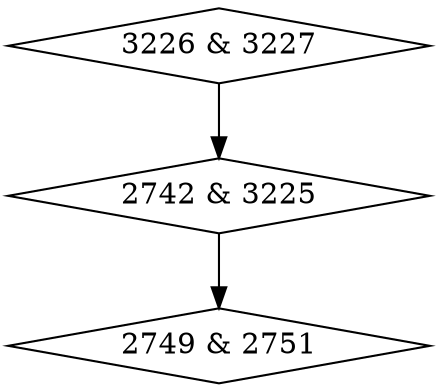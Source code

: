 digraph {
0 [label = "2742 & 3225", shape = diamond];
1 [label = "2749 & 2751", shape = diamond];
2 [label = "3226 & 3227", shape = diamond];
0->1;
2->0;
}
